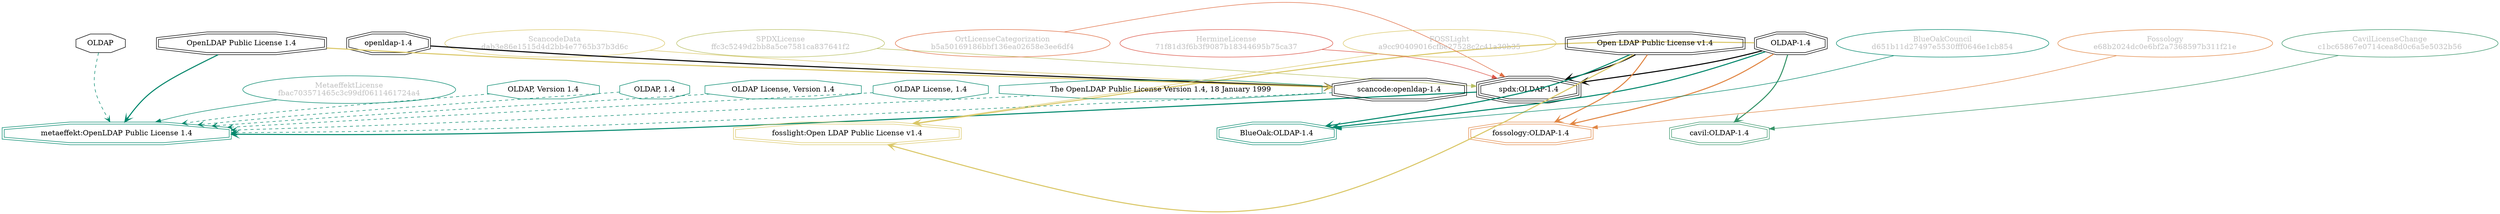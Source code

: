 strict digraph {
    node [shape=box];
    graph [splines=curved];
    3369 [label="SPDXLicense\nffc3c5249d2bb8a5ce7581ca837641f2"
         ,fontcolor=gray
         ,color="#b8bf62"
         ,fillcolor="beige;1"
         ,shape=ellipse];
    3370 [label="spdx:OLDAP-1.4"
         ,shape=tripleoctagon];
    3371 [label="OLDAP-1.4"
         ,shape=doubleoctagon];
    3372 [label="Open LDAP Public License v1.4"
         ,shape=doubleoctagon];
    9172 [label="BlueOakCouncil\nd651b11d27497e5530fff0646e1cb854"
         ,fontcolor=gray
         ,color="#00876c"
         ,fillcolor="beige;1"
         ,shape=ellipse];
    9173 [label="BlueOak:OLDAP-1.4"
         ,color="#00876c"
         ,shape=doubleoctagon];
    21380 [label="ScancodeData\ndab3e86e1515d4d2bb4e7765b37b3d6c"
          ,fontcolor=gray
          ,color="#dac767"
          ,fillcolor="beige;1"
          ,shape=ellipse];
    21381 [label="scancode:openldap-1.4"
          ,shape=doubleoctagon];
    21382 [label="openldap-1.4"
          ,shape=doubleoctagon];
    21383 [label="OpenLDAP Public License 1.4"
          ,shape=doubleoctagon];
    27031 [label="Fossology\ne68b2024dc0e6bf2a7368597b311f21e"
          ,fontcolor=gray
          ,color="#e18745"
          ,fillcolor="beige;1"
          ,shape=ellipse];
    27032 [label="fossology:OLDAP-1.4"
          ,color="#e18745"
          ,shape=doubleoctagon];
    27265 [label=OLDAP
          ,shape=octagon];
    35135 [label="OrtLicenseCategorization\nb5a50169186bbf136ea02658e3ee6df4"
          ,fontcolor=gray
          ,color="#e06f45"
          ,fillcolor="beige;1"
          ,shape=ellipse];
    37331 [label="CavilLicenseChange\nc1bc65867e0714cea8d0c6a5e5032b56"
          ,fontcolor=gray
          ,color="#379469"
          ,fillcolor="beige;1"
          ,shape=ellipse];
    37332 [label="cavil:OLDAP-1.4"
          ,color="#379469"
          ,shape=doubleoctagon];
    46465 [label="MetaeffektLicense\nfbac703571465c3c99df0611461724a4"
          ,fontcolor=gray
          ,color="#00876c"
          ,fillcolor="beige;1"
          ,shape=ellipse];
    46466 [label="metaeffekt:OpenLDAP Public License 1.4"
          ,color="#00876c"
          ,shape=doubleoctagon];
    46467 [label="OLDAP, Version 1.4"
          ,color="#00876c"
          ,shape=octagon];
    46468 [label="OLDAP, 1.4"
          ,color="#00876c"
          ,shape=octagon];
    46469 [label="OLDAP License, Version 1.4"
          ,color="#00876c"
          ,shape=octagon];
    46470 [label="OLDAP License, 1.4"
          ,color="#00876c"
          ,shape=octagon];
    46471 [label="The OpenLDAP Public License Version 1.4, 18 January 1999"
          ,color="#00876c"
          ,shape=octagon];
    50040 [label="HermineLicense\n71f81d3f6b3f9087b18344695b75ca37"
          ,fontcolor=gray
          ,color="#dc574a"
          ,fillcolor="beige;1"
          ,shape=ellipse];
    51044 [label="FOSSLight\na9cc90409016cfbe27528c2c41a30b35"
          ,fontcolor=gray
          ,color="#dac767"
          ,fillcolor="beige;1"
          ,shape=ellipse];
    51045 [label="fosslight:Open LDAP Public License v1.4"
          ,color="#dac767"
          ,shape=doubleoctagon];
    3369 -> 3370 [weight=0.5
                 ,color="#b8bf62"];
    3370 -> 46466 [style=bold
                  ,arrowhead=vee
                  ,weight=0.7
                  ,color="#00876c"];
    3371 -> 3370 [style=bold
                 ,arrowhead=vee
                 ,weight=0.7];
    3371 -> 9173 [style=bold
                 ,arrowhead=vee
                 ,weight=0.7
                 ,color="#00876c"];
    3371 -> 27032 [style=bold
                  ,arrowhead=vee
                  ,weight=0.7
                  ,color="#e18745"];
    3371 -> 37332 [style=bold
                  ,arrowhead=vee
                  ,weight=0.7
                  ,color="#379469"];
    3371 -> 37332 [style=bold
                  ,arrowhead=vee
                  ,weight=0.7
                  ,color="#379469"];
    3371 -> 51045 [style=bold
                  ,arrowhead=vee
                  ,weight=0.7
                  ,color="#dac767"];
    3372 -> 3370 [style=bold
                 ,arrowhead=vee
                 ,weight=0.7];
    3372 -> 9173 [style=bold
                 ,arrowhead=vee
                 ,weight=0.7
                 ,color="#00876c"];
    3372 -> 27032 [style=bold
                  ,arrowhead=vee
                  ,weight=0.7
                  ,color="#e18745"];
    3372 -> 51045 [style=bold
                  ,arrowhead=vee
                  ,weight=0.7
                  ,color="#dac767"];
    9172 -> 9173 [weight=0.5
                 ,color="#00876c"];
    21380 -> 21381 [weight=0.5
                   ,color="#dac767"];
    21381 -> 46466 [style=dashed
                   ,arrowhead=vee
                   ,weight=0.5
                   ,color="#00876c"];
    21382 -> 21381 [style=bold
                   ,arrowhead=vee
                   ,weight=0.7];
    21383 -> 21381 [style=bold
                   ,arrowhead=vee
                   ,weight=0.7
                   ,color="#dac767"];
    21383 -> 46466 [style=bold
                   ,arrowhead=vee
                   ,weight=0.7
                   ,color="#00876c"];
    27031 -> 27032 [weight=0.5
                   ,color="#e18745"];
    27265 -> 46466 [style=dashed
                   ,arrowhead=vee
                   ,weight=0.5
                   ,color="#00876c"];
    35135 -> 3370 [weight=0.5
                  ,color="#e06f45"];
    37331 -> 37332 [weight=0.5
                   ,color="#379469"];
    46465 -> 46466 [weight=0.5
                   ,color="#00876c"];
    46467 -> 46466 [style=dashed
                   ,arrowhead=vee
                   ,weight=0.5
                   ,color="#00876c"];
    46468 -> 46466 [style=dashed
                   ,arrowhead=vee
                   ,weight=0.5
                   ,color="#00876c"];
    46469 -> 46466 [style=dashed
                   ,arrowhead=vee
                   ,weight=0.5
                   ,color="#00876c"];
    46470 -> 46466 [style=dashed
                   ,arrowhead=vee
                   ,weight=0.5
                   ,color="#00876c"];
    46471 -> 46466 [style=dashed
                   ,arrowhead=vee
                   ,weight=0.5
                   ,color="#00876c"];
    50040 -> 3370 [weight=0.5
                  ,color="#dc574a"];
    51044 -> 51045 [weight=0.5
                   ,color="#dac767"];
}
